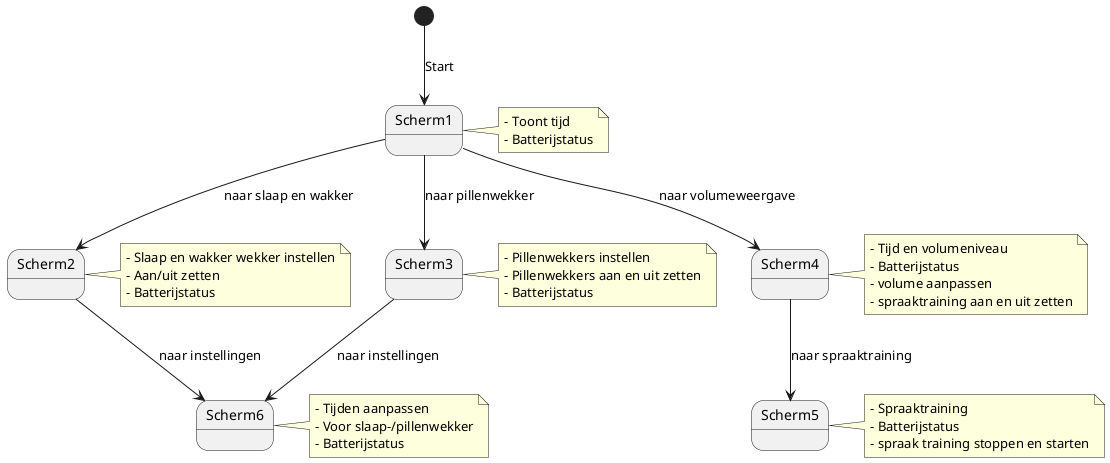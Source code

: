 @startuml Interface 

[*] --> Scherm1 : Start

state Scherm1 {
}
note right of Scherm1
  - Toont tijd
  - Batterijstatus
end note

state Scherm2 {
}
note right of Scherm2
  - Slaap en wakker wekker instellen
  - Aan/uit zetten
  - Batterijstatus
end note

state Scherm3 {
}
note right of Scherm3
  - Pillenwekkers instellen
  - Pillenwekkers aan en uit zetten
  - Batterijstatus
end note

state Scherm4 {
}
note right of Scherm4
  - Tijd en volumeniveau
  - Batterijstatus
  - volume aanpassen
  - spraaktraining aan en uit zetten
end note

state Scherm5 {
}
note right of Scherm5
  - Spraaktraining
  - Batterijstatus
  - spraak training stoppen en starten
end note

state Scherm6 {
}
note right of Scherm6
  - Tijden aanpassen
  - Voor slaap-/pillenwekker
  - Batterijstatus
end note

Scherm1 --> Scherm2 : naar slaap en wakker
Scherm1 --> Scherm3 : naar pillenwekker
Scherm1 --> Scherm4 : naar volumeweergave

Scherm2 --> Scherm6 : naar instellingen
Scherm3 --> Scherm6 : naar instellingen
Scherm4 --> Scherm5 : naar spraaktraining

@enduml
